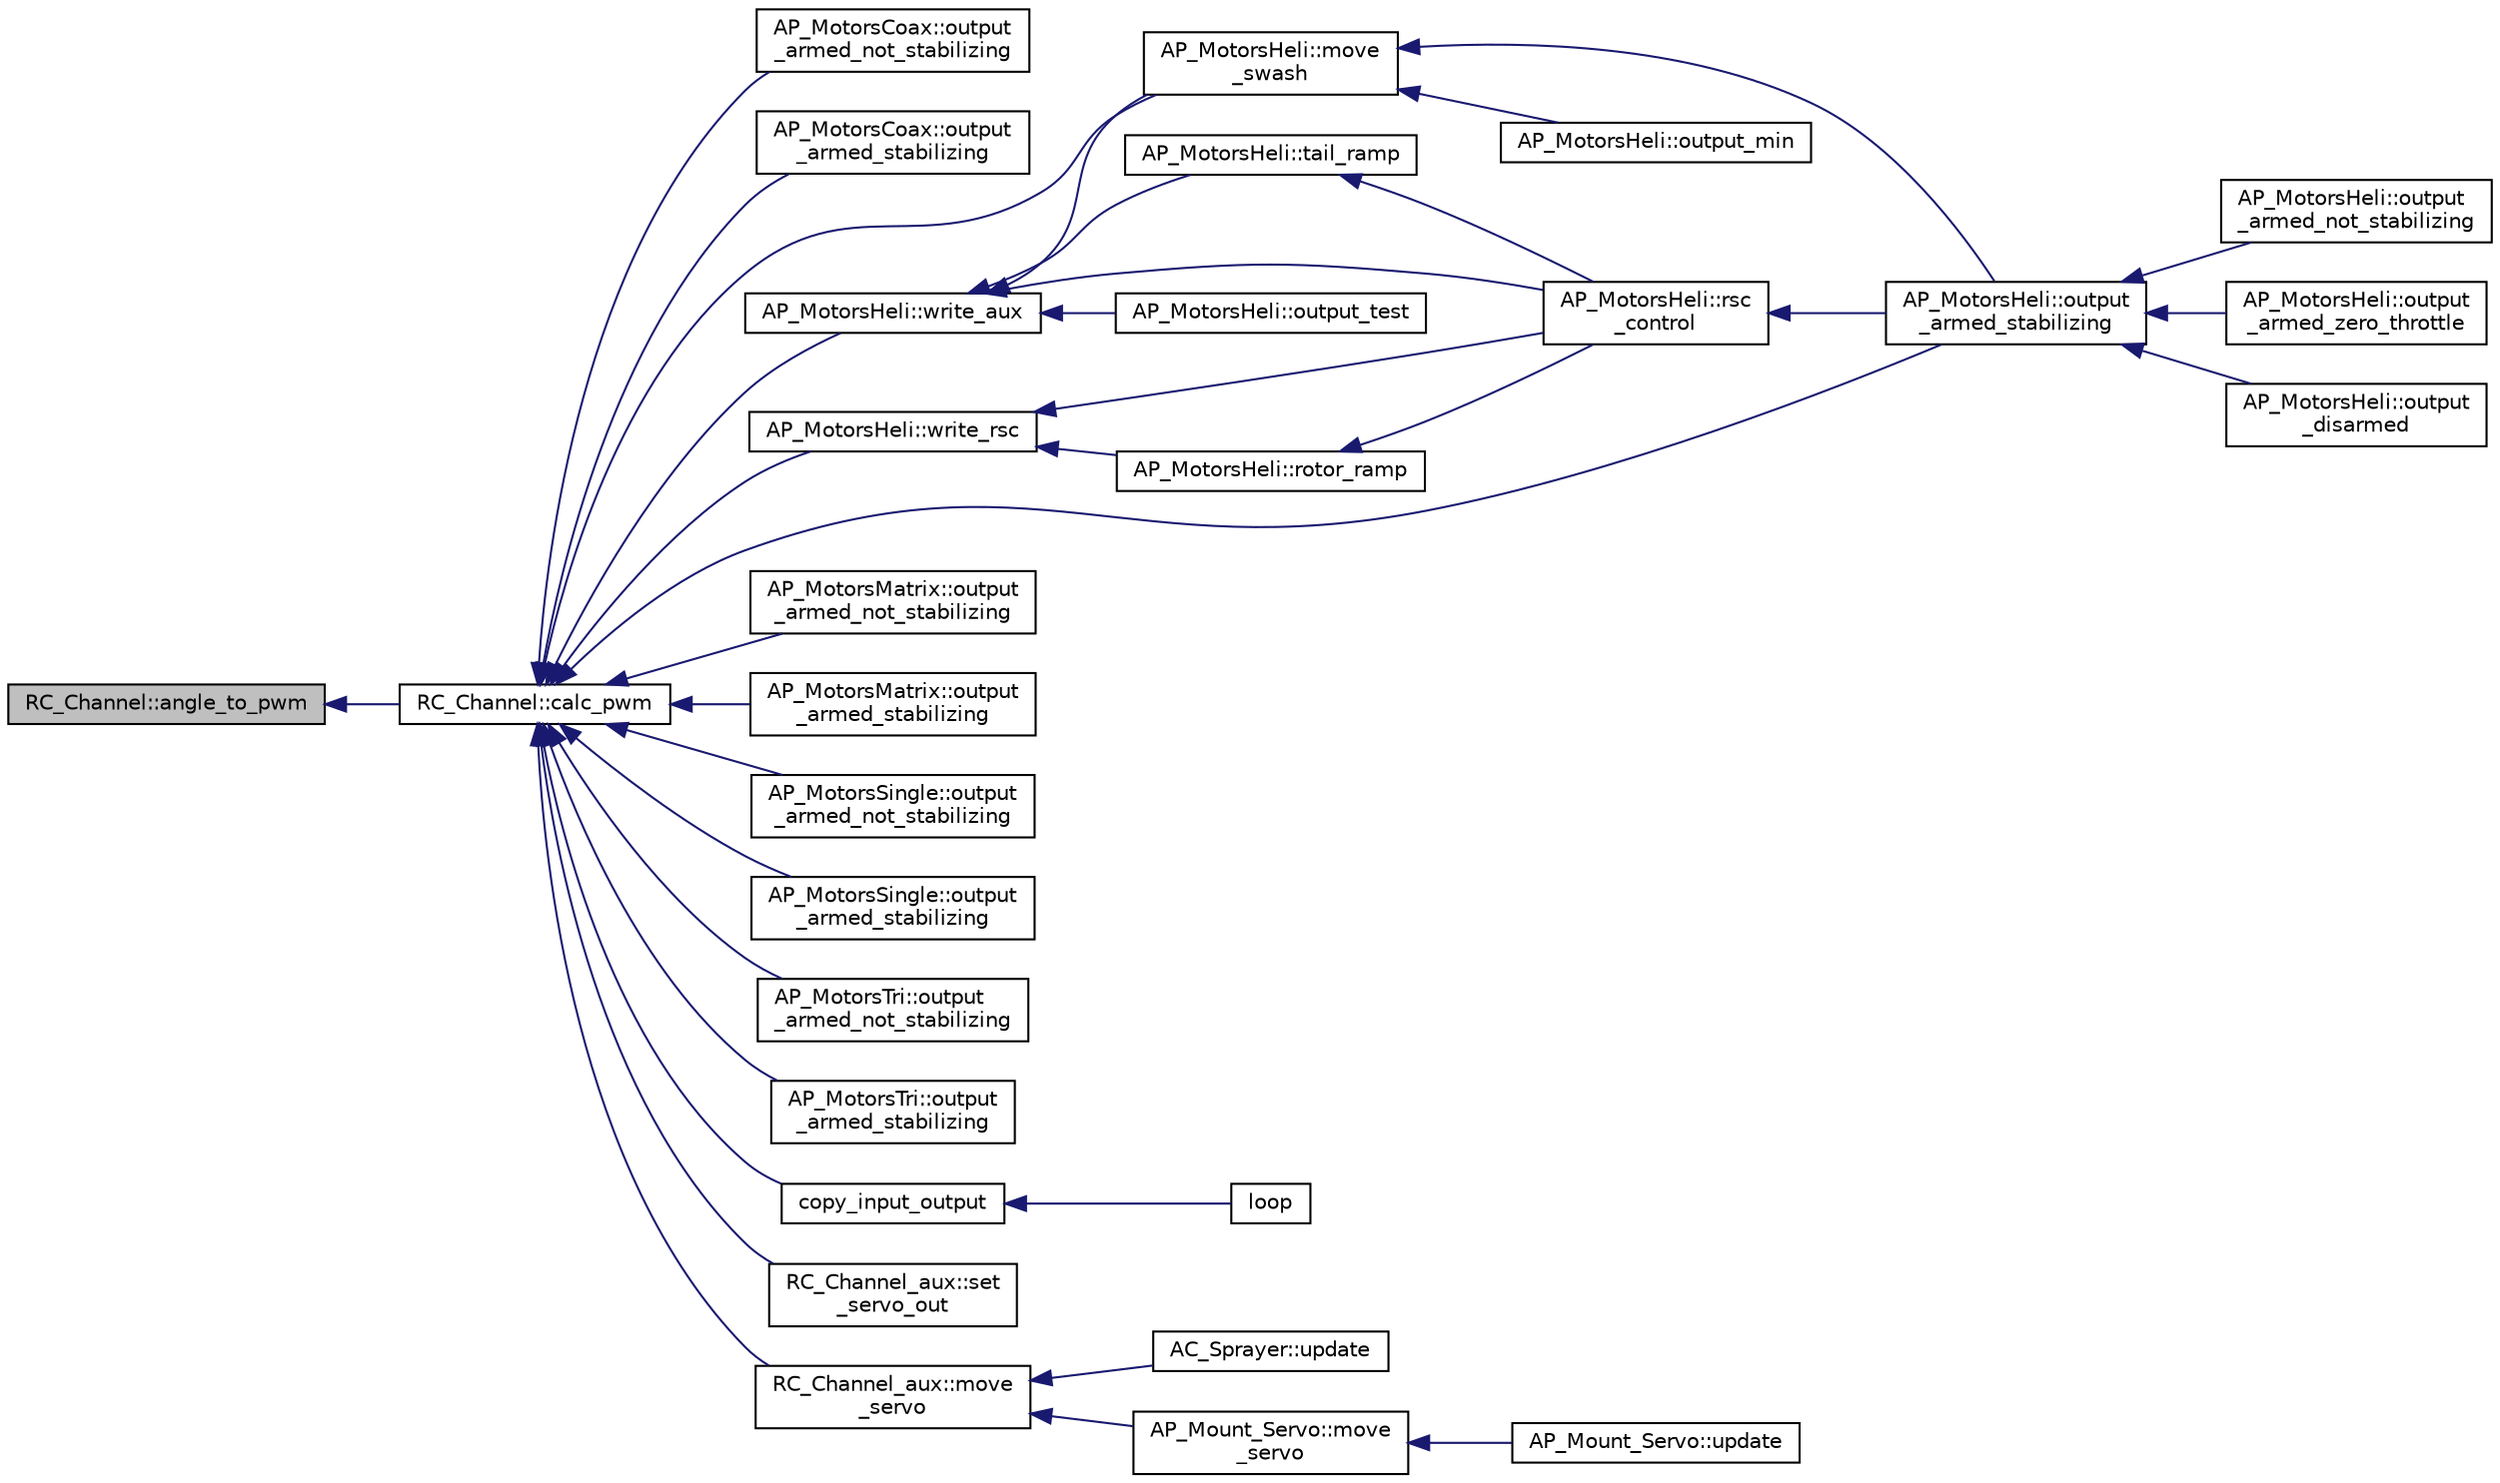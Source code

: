 digraph "RC_Channel::angle_to_pwm"
{
 // INTERACTIVE_SVG=YES
  edge [fontname="Helvetica",fontsize="10",labelfontname="Helvetica",labelfontsize="10"];
  node [fontname="Helvetica",fontsize="10",shape=record];
  rankdir="LR";
  Node1 [label="RC_Channel::angle_to_pwm",height=0.2,width=0.4,color="black", fillcolor="grey75", style="filled" fontcolor="black"];
  Node1 -> Node2 [dir="back",color="midnightblue",fontsize="10",style="solid",fontname="Helvetica"];
  Node2 [label="RC_Channel::calc_pwm",height=0.2,width=0.4,color="black", fillcolor="white", style="filled",URL="$classRC__Channel.html#a5876259d8fb8c1c475322a236bae7819"];
  Node2 -> Node3 [dir="back",color="midnightblue",fontsize="10",style="solid",fontname="Helvetica"];
  Node3 [label="AP_MotorsCoax::output\l_armed_not_stabilizing",height=0.2,width=0.4,color="black", fillcolor="white", style="filled",URL="$classAP__MotorsCoax.html#af0309d34188f4f427fd1197ea768f2ea"];
  Node2 -> Node4 [dir="back",color="midnightblue",fontsize="10",style="solid",fontname="Helvetica"];
  Node4 [label="AP_MotorsCoax::output\l_armed_stabilizing",height=0.2,width=0.4,color="black", fillcolor="white", style="filled",URL="$classAP__MotorsCoax.html#a11539f6cae3db5ab262c2918c2ee6657"];
  Node2 -> Node5 [dir="back",color="midnightblue",fontsize="10",style="solid",fontname="Helvetica"];
  Node5 [label="AP_MotorsHeli::output\l_armed_stabilizing",height=0.2,width=0.4,color="black", fillcolor="white", style="filled",URL="$classAP__MotorsHeli.html#a85918ee9be140eee1738ca2898fc6513"];
  Node5 -> Node6 [dir="back",color="midnightblue",fontsize="10",style="solid",fontname="Helvetica"];
  Node6 [label="AP_MotorsHeli::output\l_armed_not_stabilizing",height=0.2,width=0.4,color="black", fillcolor="white", style="filled",URL="$classAP__MotorsHeli.html#af02bef1b954fa23247b9940113c9a59a"];
  Node5 -> Node7 [dir="back",color="midnightblue",fontsize="10",style="solid",fontname="Helvetica"];
  Node7 [label="AP_MotorsHeli::output\l_armed_zero_throttle",height=0.2,width=0.4,color="black", fillcolor="white", style="filled",URL="$classAP__MotorsHeli.html#ad5752cdd84e25803d1889ac66817c221"];
  Node5 -> Node8 [dir="back",color="midnightblue",fontsize="10",style="solid",fontname="Helvetica"];
  Node8 [label="AP_MotorsHeli::output\l_disarmed",height=0.2,width=0.4,color="black", fillcolor="white", style="filled",URL="$classAP__MotorsHeli.html#a82bbdd9f88cb6a1e2ab13fafddafe639"];
  Node2 -> Node9 [dir="back",color="midnightblue",fontsize="10",style="solid",fontname="Helvetica"];
  Node9 [label="AP_MotorsHeli::move\l_swash",height=0.2,width=0.4,color="black", fillcolor="white", style="filled",URL="$classAP__MotorsHeli.html#a50457b8a60a8486755d6673c6631d2d8"];
  Node9 -> Node5 [dir="back",color="midnightblue",fontsize="10",style="solid",fontname="Helvetica"];
  Node9 -> Node10 [dir="back",color="midnightblue",fontsize="10",style="solid",fontname="Helvetica"];
  Node10 [label="AP_MotorsHeli::output_min",height=0.2,width=0.4,color="black", fillcolor="white", style="filled",URL="$classAP__MotorsHeli.html#a42fa16716c5bd1f3e06f89c3f0579672"];
  Node2 -> Node11 [dir="back",color="midnightblue",fontsize="10",style="solid",fontname="Helvetica"];
  Node11 [label="AP_MotorsHeli::write_rsc",height=0.2,width=0.4,color="black", fillcolor="white", style="filled",URL="$classAP__MotorsHeli.html#af457d2dbc01ff81e1d8b5a2ffdb5c38c"];
  Node11 -> Node12 [dir="back",color="midnightblue",fontsize="10",style="solid",fontname="Helvetica"];
  Node12 [label="AP_MotorsHeli::rotor_ramp",height=0.2,width=0.4,color="black", fillcolor="white", style="filled",URL="$classAP__MotorsHeli.html#a9304ace27b941e28e8427d3c21bfb2eb"];
  Node12 -> Node13 [dir="back",color="midnightblue",fontsize="10",style="solid",fontname="Helvetica"];
  Node13 [label="AP_MotorsHeli::rsc\l_control",height=0.2,width=0.4,color="black", fillcolor="white", style="filled",URL="$classAP__MotorsHeli.html#a550e49233caad251454b835e0d083187"];
  Node13 -> Node5 [dir="back",color="midnightblue",fontsize="10",style="solid",fontname="Helvetica"];
  Node11 -> Node13 [dir="back",color="midnightblue",fontsize="10",style="solid",fontname="Helvetica"];
  Node2 -> Node14 [dir="back",color="midnightblue",fontsize="10",style="solid",fontname="Helvetica"];
  Node14 [label="AP_MotorsHeli::write_aux",height=0.2,width=0.4,color="black", fillcolor="white", style="filled",URL="$classAP__MotorsHeli.html#a2e997a592f2ce30ab89a12a282ea3b23"];
  Node14 -> Node9 [dir="back",color="midnightblue",fontsize="10",style="solid",fontname="Helvetica"];
  Node14 -> Node15 [dir="back",color="midnightblue",fontsize="10",style="solid",fontname="Helvetica"];
  Node15 [label="AP_MotorsHeli::output_test",height=0.2,width=0.4,color="black", fillcolor="white", style="filled",URL="$classAP__MotorsHeli.html#a9ff3335ed128d02af4c8120cd55caa4b"];
  Node14 -> Node13 [dir="back",color="midnightblue",fontsize="10",style="solid",fontname="Helvetica"];
  Node14 -> Node16 [dir="back",color="midnightblue",fontsize="10",style="solid",fontname="Helvetica"];
  Node16 [label="AP_MotorsHeli::tail_ramp",height=0.2,width=0.4,color="black", fillcolor="white", style="filled",URL="$classAP__MotorsHeli.html#a9c2207f78e61cb24cd34150cada0970f"];
  Node16 -> Node13 [dir="back",color="midnightblue",fontsize="10",style="solid",fontname="Helvetica"];
  Node2 -> Node17 [dir="back",color="midnightblue",fontsize="10",style="solid",fontname="Helvetica"];
  Node17 [label="AP_MotorsMatrix::output\l_armed_not_stabilizing",height=0.2,width=0.4,color="black", fillcolor="white", style="filled",URL="$classAP__MotorsMatrix.html#a54ae23df7be61c1fdc80ffe831383f4b"];
  Node2 -> Node18 [dir="back",color="midnightblue",fontsize="10",style="solid",fontname="Helvetica"];
  Node18 [label="AP_MotorsMatrix::output\l_armed_stabilizing",height=0.2,width=0.4,color="black", fillcolor="white", style="filled",URL="$classAP__MotorsMatrix.html#a32cad7f12087bf7106fe70a8d40f7419"];
  Node2 -> Node19 [dir="back",color="midnightblue",fontsize="10",style="solid",fontname="Helvetica"];
  Node19 [label="AP_MotorsSingle::output\l_armed_not_stabilizing",height=0.2,width=0.4,color="black", fillcolor="white", style="filled",URL="$classAP__MotorsSingle.html#a407007cbe551ef339131c7b66a0e5955"];
  Node2 -> Node20 [dir="back",color="midnightblue",fontsize="10",style="solid",fontname="Helvetica"];
  Node20 [label="AP_MotorsSingle::output\l_armed_stabilizing",height=0.2,width=0.4,color="black", fillcolor="white", style="filled",URL="$classAP__MotorsSingle.html#aa687f46ca430b67757cb2a76220cf0d5"];
  Node2 -> Node21 [dir="back",color="midnightblue",fontsize="10",style="solid",fontname="Helvetica"];
  Node21 [label="AP_MotorsTri::output\l_armed_not_stabilizing",height=0.2,width=0.4,color="black", fillcolor="white", style="filled",URL="$classAP__MotorsTri.html#a5fb3552662e9242267eedd461d64fe4c"];
  Node2 -> Node22 [dir="back",color="midnightblue",fontsize="10",style="solid",fontname="Helvetica"];
  Node22 [label="AP_MotorsTri::output\l_armed_stabilizing",height=0.2,width=0.4,color="black", fillcolor="white", style="filled",URL="$classAP__MotorsTri.html#adb1243ee8f1454434568fc5113fcfa83"];
  Node2 -> Node23 [dir="back",color="midnightblue",fontsize="10",style="solid",fontname="Helvetica"];
  Node23 [label="copy_input_output",height=0.2,width=0.4,color="black", fillcolor="white", style="filled",URL="$RC__Channel_8pde.html#a1bfc35afa72ec1dcc31b3dae2add3e8f"];
  Node23 -> Node24 [dir="back",color="midnightblue",fontsize="10",style="solid",fontname="Helvetica"];
  Node24 [label="loop",height=0.2,width=0.4,color="black", fillcolor="white", style="filled",URL="$RC__Channel_8pde.html#afe461d27b9c48d5921c00d521181f12f"];
  Node2 -> Node25 [dir="back",color="midnightblue",fontsize="10",style="solid",fontname="Helvetica"];
  Node25 [label="RC_Channel_aux::set\l_servo_out",height=0.2,width=0.4,color="black", fillcolor="white", style="filled",URL="$classRC__Channel__aux.html#a14dd3af6c4497c0fe638cb23e89a7f82"];
  Node2 -> Node26 [dir="back",color="midnightblue",fontsize="10",style="solid",fontname="Helvetica"];
  Node26 [label="RC_Channel_aux::move\l_servo",height=0.2,width=0.4,color="black", fillcolor="white", style="filled",URL="$classRC__Channel__aux.html#a39d6000a07de2819dd8888980f5b6773"];
  Node26 -> Node27 [dir="back",color="midnightblue",fontsize="10",style="solid",fontname="Helvetica"];
  Node27 [label="AC_Sprayer::update",height=0.2,width=0.4,color="black", fillcolor="white", style="filled",URL="$classAC__Sprayer.html#a332a61acb7bfa9b5055a1bf4095e5573",tooltip="update - adjusts servo positions based on speed and requested quantity "];
  Node26 -> Node28 [dir="back",color="midnightblue",fontsize="10",style="solid",fontname="Helvetica"];
  Node28 [label="AP_Mount_Servo::move\l_servo",height=0.2,width=0.4,color="black", fillcolor="white", style="filled",URL="$classAP__Mount__Servo.html#aa03d61822081680668287a8519d658fd",tooltip="move_servo - moves servo with the given id to the specified angle. all angles are in degrees * 10 ..."];
  Node28 -> Node29 [dir="back",color="midnightblue",fontsize="10",style="solid",fontname="Helvetica"];
  Node29 [label="AP_Mount_Servo::update",height=0.2,width=0.4,color="black", fillcolor="white", style="filled",URL="$classAP__Mount__Servo.html#a8f4caa1ed68b0062d25e60c42b333995"];
}
